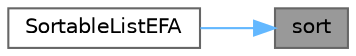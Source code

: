 digraph "sort"
{
 // LATEX_PDF_SIZE
  bgcolor="transparent";
  edge [fontname=Helvetica,fontsize=10,labelfontname=Helvetica,labelfontsize=10];
  node [fontname=Helvetica,fontsize=10,shape=box,height=0.2,width=0.4];
  rankdir="RL";
  Node1 [id="Node000001",label="sort",height=0.2,width=0.4,color="gray40", fillcolor="grey60", style="filled", fontcolor="black",tooltip=" "];
  Node1 -> Node2 [id="edge1_Node000001_Node000002",dir="back",color="steelblue1",style="solid",tooltip=" "];
  Node2 [id="Node000002",label="SortableListEFA",height=0.2,width=0.4,color="grey40", fillcolor="white", style="filled",URL="$classFoam_1_1SortableListEFA.html#a8c9bce9581f39d6d3db1f64914a247fa",tooltip=" "];
}
